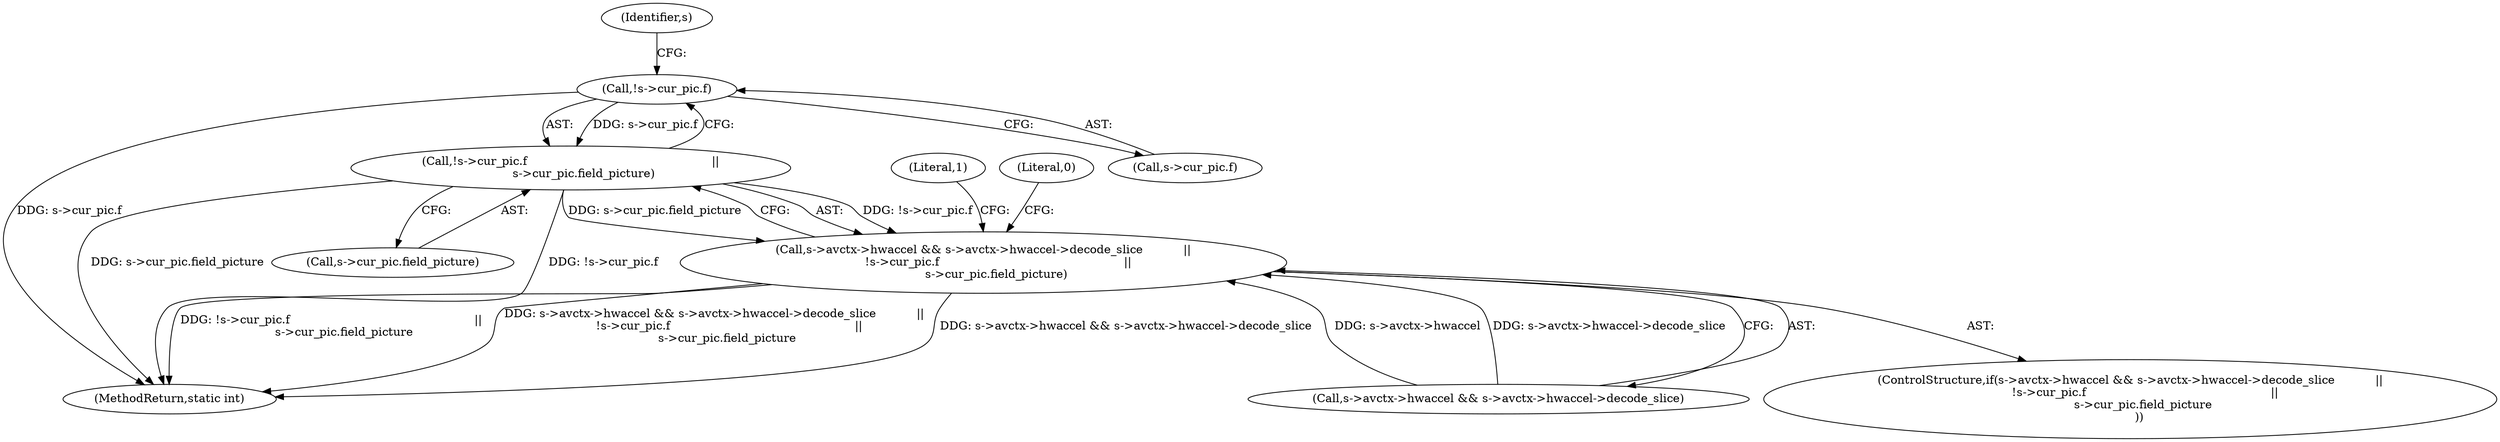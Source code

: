 digraph "0_FFmpeg_bd27a9364ca274ca97f1df6d984e88a0700fb235@pointer" {
"1000119" [label="(Call,!s->cur_pic.f)"];
"1000118" [label="(Call,!s->cur_pic.f                                                  ||\n       s->cur_pic.field_picture)"];
"1000104" [label="(Call,s->avctx->hwaccel && s->avctx->hwaccel->decode_slice           ||\n        !s->cur_pic.f                                                  ||\n       s->cur_pic.field_picture)"];
"1000125" [label="(Call,s->cur_pic.field_picture)"];
"1000134" [label="(MethodReturn,static int)"];
"1000127" [label="(Identifier,s)"];
"1000104" [label="(Call,s->avctx->hwaccel && s->avctx->hwaccel->decode_slice           ||\n        !s->cur_pic.f                                                  ||\n       s->cur_pic.field_picture)"];
"1000103" [label="(ControlStructure,if(s->avctx->hwaccel && s->avctx->hwaccel->decode_slice           ||\n        !s->cur_pic.f                                                  ||\n       s->cur_pic.field_picture\n     ))"];
"1000105" [label="(Call,s->avctx->hwaccel && s->avctx->hwaccel->decode_slice)"];
"1000119" [label="(Call,!s->cur_pic.f)"];
"1000133" [label="(Literal,1)"];
"1000118" [label="(Call,!s->cur_pic.f                                                  ||\n       s->cur_pic.field_picture)"];
"1000131" [label="(Literal,0)"];
"1000120" [label="(Call,s->cur_pic.f)"];
"1000119" -> "1000118"  [label="AST: "];
"1000119" -> "1000120"  [label="CFG: "];
"1000120" -> "1000119"  [label="AST: "];
"1000127" -> "1000119"  [label="CFG: "];
"1000118" -> "1000119"  [label="CFG: "];
"1000119" -> "1000134"  [label="DDG: s->cur_pic.f"];
"1000119" -> "1000118"  [label="DDG: s->cur_pic.f"];
"1000118" -> "1000104"  [label="AST: "];
"1000118" -> "1000125"  [label="CFG: "];
"1000125" -> "1000118"  [label="AST: "];
"1000104" -> "1000118"  [label="CFG: "];
"1000118" -> "1000134"  [label="DDG: s->cur_pic.field_picture"];
"1000118" -> "1000134"  [label="DDG: !s->cur_pic.f"];
"1000118" -> "1000104"  [label="DDG: !s->cur_pic.f"];
"1000118" -> "1000104"  [label="DDG: s->cur_pic.field_picture"];
"1000104" -> "1000103"  [label="AST: "];
"1000104" -> "1000105"  [label="CFG: "];
"1000105" -> "1000104"  [label="AST: "];
"1000131" -> "1000104"  [label="CFG: "];
"1000133" -> "1000104"  [label="CFG: "];
"1000104" -> "1000134"  [label="DDG: s->avctx->hwaccel && s->avctx->hwaccel->decode_slice           ||\n        !s->cur_pic.f                                                  ||\n       s->cur_pic.field_picture"];
"1000104" -> "1000134"  [label="DDG: s->avctx->hwaccel && s->avctx->hwaccel->decode_slice"];
"1000104" -> "1000134"  [label="DDG: !s->cur_pic.f                                                  ||\n       s->cur_pic.field_picture"];
"1000105" -> "1000104"  [label="DDG: s->avctx->hwaccel"];
"1000105" -> "1000104"  [label="DDG: s->avctx->hwaccel->decode_slice"];
}
